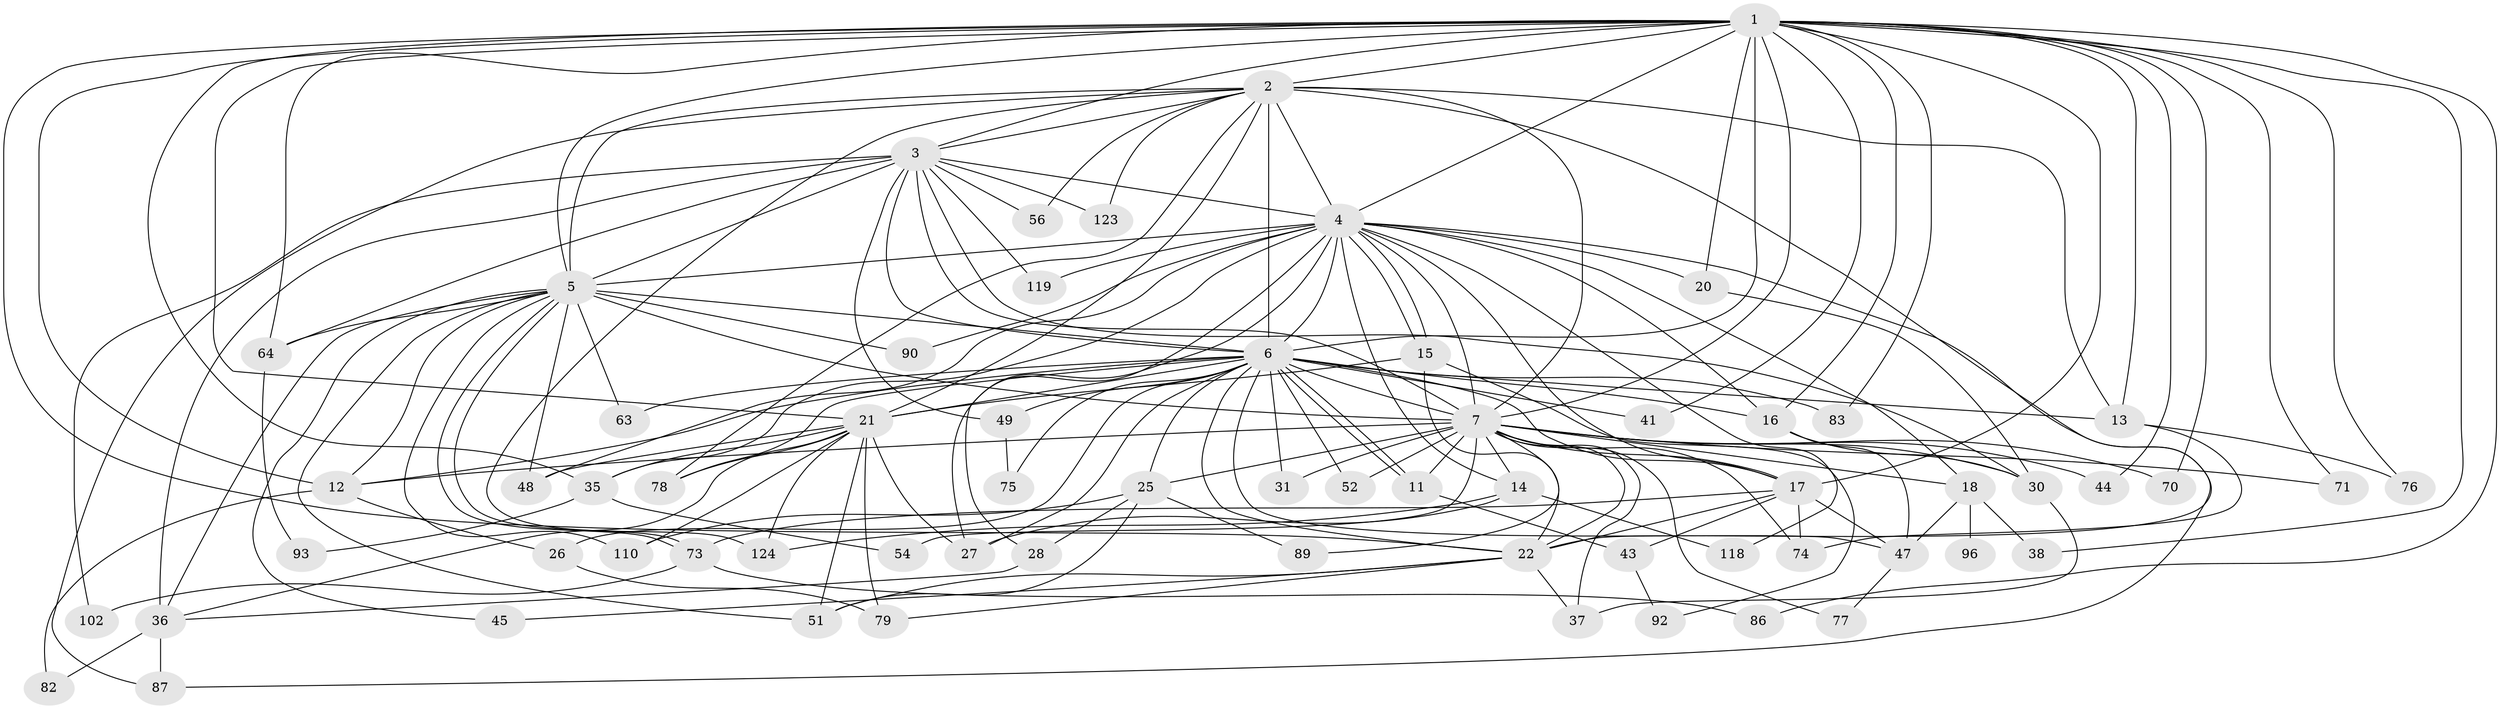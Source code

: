 // original degree distribution, {29: 0.007633587786259542, 18: 0.007633587786259542, 17: 0.015267175572519083, 31: 0.007633587786259542, 22: 0.007633587786259542, 25: 0.007633587786259542, 21: 0.007633587786259542, 19: 0.007633587786259542, 16: 0.007633587786259542, 6: 0.03816793893129771, 4: 0.0916030534351145, 5: 0.07633587786259542, 3: 0.20610687022900764, 8: 0.007633587786259542, 7: 0.015267175572519083, 2: 0.48854961832061067}
// Generated by graph-tools (version 1.1) at 2025/17/03/04/25 18:17:51]
// undirected, 65 vertices, 170 edges
graph export_dot {
graph [start="1"]
  node [color=gray90,style=filled];
  1 [super="+29"];
  2;
  3;
  4 [super="+34"];
  5;
  6 [super="+9"];
  7 [super="+8"];
  11 [super="+40"];
  12 [super="+101+42"];
  13 [super="+109"];
  14 [super="+80"];
  15;
  16;
  17 [super="+19+98+33"];
  18 [super="+23"];
  20;
  21 [super="+94+62"];
  22 [super="+39+65+81"];
  25 [super="+121+32"];
  26 [super="+112"];
  27;
  28;
  30 [super="+113+95"];
  31 [super="+108"];
  35;
  36 [super="+59"];
  37;
  38;
  41 [super="+58"];
  43;
  44;
  45;
  47 [super="+53+57+97"];
  48;
  49;
  51;
  52 [super="+100"];
  54;
  56;
  63;
  64 [super="+69"];
  70;
  71;
  73;
  74;
  75;
  76;
  77;
  78 [super="+103"];
  79 [super="+85"];
  82;
  83;
  86;
  87 [super="+91"];
  89;
  90;
  92;
  93;
  96;
  102;
  110;
  118;
  119 [super="+125"];
  123;
  124 [super="+127"];
  1 -- 2;
  1 -- 3;
  1 -- 4;
  1 -- 5;
  1 -- 6 [weight=5];
  1 -- 7 [weight=2];
  1 -- 13;
  1 -- 20;
  1 -- 35;
  1 -- 38;
  1 -- 41;
  1 -- 44;
  1 -- 64;
  1 -- 70;
  1 -- 71;
  1 -- 76;
  1 -- 83;
  1 -- 86;
  1 -- 12;
  1 -- 22;
  1 -- 21 [weight=2];
  1 -- 17;
  1 -- 16;
  2 -- 3;
  2 -- 4;
  2 -- 5;
  2 -- 6 [weight=3];
  2 -- 7 [weight=2];
  2 -- 56;
  2 -- 78;
  2 -- 87;
  2 -- 123;
  2 -- 124;
  2 -- 13;
  2 -- 21;
  2 -- 22 [weight=2];
  3 -- 4;
  3 -- 5;
  3 -- 6 [weight=3];
  3 -- 7 [weight=2];
  3 -- 30;
  3 -- 36;
  3 -- 49;
  3 -- 56;
  3 -- 64;
  3 -- 102;
  3 -- 119;
  3 -- 123;
  4 -- 5;
  4 -- 6 [weight=6];
  4 -- 7 [weight=2];
  4 -- 14 [weight=2];
  4 -- 15;
  4 -- 15;
  4 -- 16;
  4 -- 17 [weight=3];
  4 -- 20;
  4 -- 28;
  4 -- 35;
  4 -- 48;
  4 -- 87;
  4 -- 90;
  4 -- 118;
  4 -- 119 [weight=2];
  4 -- 27;
  4 -- 18;
  5 -- 6 [weight=5];
  5 -- 7 [weight=2];
  5 -- 36;
  5 -- 45;
  5 -- 48;
  5 -- 51;
  5 -- 63;
  5 -- 73;
  5 -- 73;
  5 -- 90;
  5 -- 110;
  5 -- 64;
  5 -- 12;
  6 -- 7 [weight=8];
  6 -- 11 [weight=3];
  6 -- 11;
  6 -- 13;
  6 -- 16;
  6 -- 22;
  6 -- 25;
  6 -- 27;
  6 -- 31 [weight=2];
  6 -- 41 [weight=2];
  6 -- 49;
  6 -- 52 [weight=2];
  6 -- 75;
  6 -- 78;
  6 -- 47 [weight=2];
  6 -- 12 [weight=2];
  6 -- 17 [weight=2];
  6 -- 83;
  6 -- 21;
  6 -- 26 [weight=2];
  6 -- 63;
  7 -- 12;
  7 -- 17 [weight=2];
  7 -- 18 [weight=2];
  7 -- 30;
  7 -- 31;
  7 -- 37;
  7 -- 70;
  7 -- 71;
  7 -- 74;
  7 -- 89;
  7 -- 77;
  7 -- 14;
  7 -- 22;
  7 -- 25;
  7 -- 44;
  7 -- 52;
  7 -- 54;
  7 -- 11;
  11 -- 43;
  12 -- 26;
  12 -- 82;
  13 -- 76;
  13 -- 74;
  14 -- 27;
  14 -- 118;
  14 -- 124;
  15 -- 21;
  15 -- 92;
  15 -- 22;
  16 -- 47;
  16 -- 30;
  17 -- 22;
  17 -- 47 [weight=2];
  17 -- 73;
  17 -- 74;
  17 -- 43;
  18 -- 96 [weight=2];
  18 -- 38;
  18 -- 47;
  20 -- 30;
  21 -- 35;
  21 -- 78;
  21 -- 110;
  21 -- 48;
  21 -- 51;
  21 -- 27;
  21 -- 124;
  21 -- 36;
  21 -- 79;
  22 -- 51;
  22 -- 79;
  22 -- 45;
  22 -- 37;
  25 -- 28;
  25 -- 110;
  25 -- 51;
  25 -- 89;
  26 -- 79;
  28 -- 36;
  30 -- 37;
  35 -- 54;
  35 -- 93;
  36 -- 82;
  36 -- 87;
  43 -- 92;
  47 -- 77;
  49 -- 75;
  64 -- 93;
  73 -- 86;
  73 -- 102;
}
